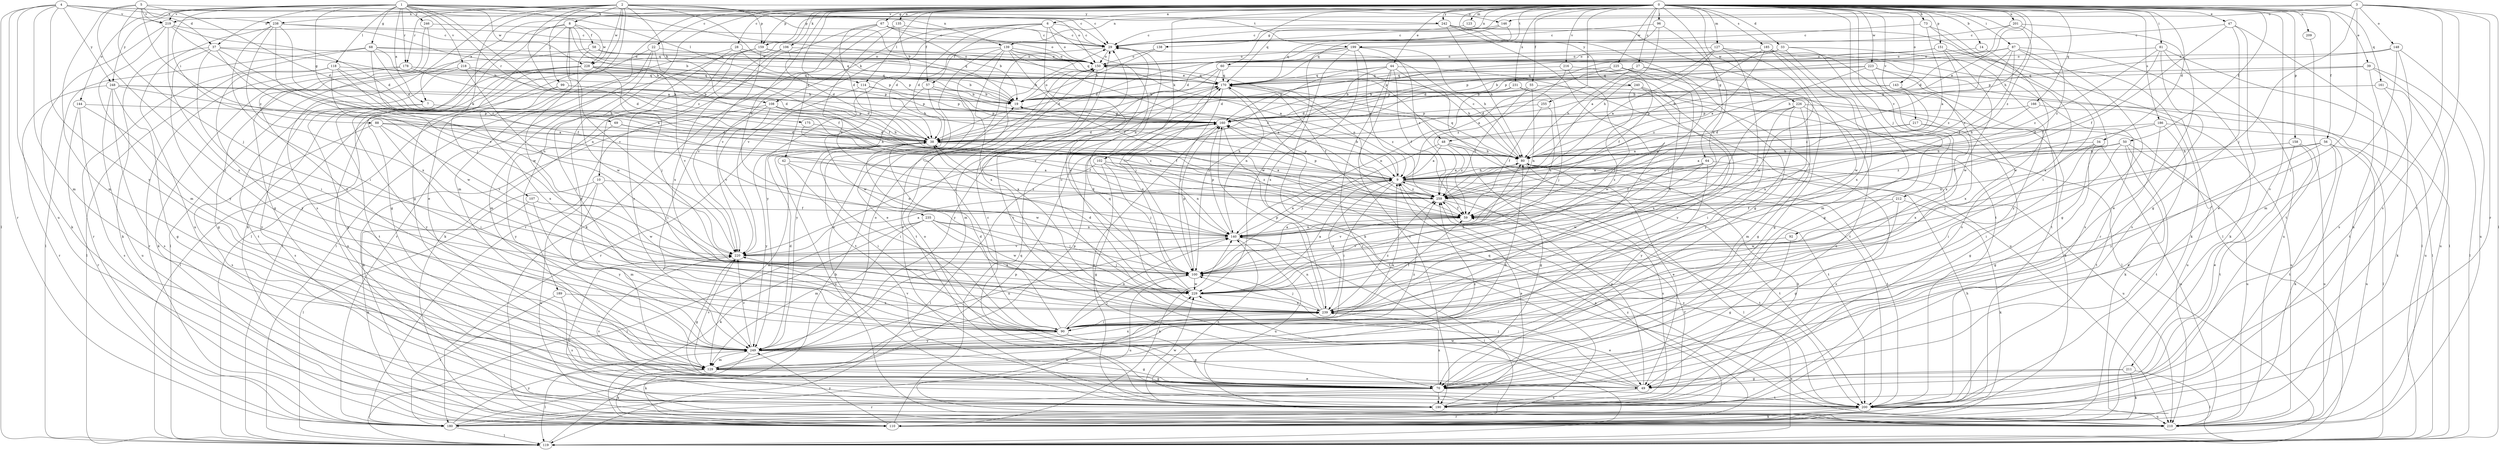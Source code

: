 strict digraph  {
0;
1;
2;
3;
4;
5;
6;
7;
8;
9;
10;
14;
19;
22;
27;
28;
29;
33;
34;
37;
38;
39;
42;
44;
47;
48;
49;
50;
55;
56;
57;
58;
59;
60;
64;
67;
68;
69;
70;
73;
80;
81;
87;
88;
90;
92;
96;
99;
100;
102;
106;
107;
108;
110;
114;
118;
119;
123;
127;
129;
135;
138;
139;
140;
143;
144;
146;
148;
150;
151;
158;
159;
160;
161;
166;
170;
175;
178;
180;
185;
186;
189;
190;
199;
200;
201;
209;
210;
211;
212;
216;
217;
218;
219;
220;
223;
225;
226;
228;
229;
231;
235;
238;
239;
240;
242;
246;
248;
249;
255;
259;
0 -> 6  [label=a];
0 -> 7  [label=a];
0 -> 10  [label=b];
0 -> 14  [label=b];
0 -> 22  [label=c];
0 -> 27  [label=c];
0 -> 28  [label=c];
0 -> 33  [label=d];
0 -> 34  [label=d];
0 -> 39  [label=e];
0 -> 42  [label=e];
0 -> 44  [label=e];
0 -> 47  [label=e];
0 -> 48  [label=e];
0 -> 50  [label=f];
0 -> 55  [label=f];
0 -> 56  [label=f];
0 -> 57  [label=f];
0 -> 60  [label=g];
0 -> 64  [label=g];
0 -> 67  [label=g];
0 -> 73  [label=h];
0 -> 80  [label=h];
0 -> 81  [label=i];
0 -> 87  [label=i];
0 -> 92  [label=j];
0 -> 96  [label=j];
0 -> 102  [label=k];
0 -> 106  [label=k];
0 -> 114  [label=l];
0 -> 123  [label=m];
0 -> 127  [label=m];
0 -> 129  [label=m];
0 -> 135  [label=n];
0 -> 138  [label=n];
0 -> 143  [label=o];
0 -> 151  [label=p];
0 -> 158  [label=p];
0 -> 159  [label=p];
0 -> 161  [label=q];
0 -> 166  [label=q];
0 -> 170  [label=q];
0 -> 185  [label=s];
0 -> 186  [label=s];
0 -> 189  [label=s];
0 -> 199  [label=t];
0 -> 201  [label=u];
0 -> 209  [label=u];
0 -> 211  [label=v];
0 -> 212  [label=v];
0 -> 216  [label=v];
0 -> 217  [label=v];
0 -> 223  [label=w];
0 -> 225  [label=w];
0 -> 226  [label=w];
0 -> 231  [label=x];
0 -> 235  [label=x];
0 -> 240  [label=y];
0 -> 242  [label=y];
0 -> 255  [label=z];
0 -> 259  [label=z];
1 -> 7  [label=a];
1 -> 19  [label=b];
1 -> 29  [label=c];
1 -> 37  [label=d];
1 -> 68  [label=g];
1 -> 69  [label=g];
1 -> 88  [label=i];
1 -> 114  [label=l];
1 -> 118  [label=l];
1 -> 144  [label=o];
1 -> 175  [label=r];
1 -> 178  [label=r];
1 -> 218  [label=v];
1 -> 219  [label=v];
1 -> 228  [label=w];
1 -> 242  [label=y];
1 -> 246  [label=y];
1 -> 248  [label=y];
1 -> 259  [label=z];
2 -> 8  [label=a];
2 -> 9  [label=a];
2 -> 48  [label=e];
2 -> 49  [label=e];
2 -> 70  [label=g];
2 -> 80  [label=h];
2 -> 99  [label=j];
2 -> 107  [label=k];
2 -> 108  [label=k];
2 -> 146  [label=o];
2 -> 159  [label=p];
2 -> 178  [label=r];
2 -> 190  [label=s];
2 -> 199  [label=t];
2 -> 228  [label=w];
2 -> 238  [label=x];
3 -> 90  [label=i];
3 -> 100  [label=j];
3 -> 119  [label=l];
3 -> 139  [label=n];
3 -> 146  [label=o];
3 -> 148  [label=o];
3 -> 159  [label=p];
3 -> 180  [label=r];
3 -> 190  [label=s];
3 -> 200  [label=t];
3 -> 219  [label=v];
4 -> 29  [label=c];
4 -> 119  [label=l];
4 -> 129  [label=m];
4 -> 150  [label=o];
4 -> 180  [label=r];
4 -> 210  [label=u];
4 -> 219  [label=v];
4 -> 238  [label=x];
4 -> 248  [label=y];
4 -> 249  [label=y];
5 -> 37  [label=d];
5 -> 38  [label=d];
5 -> 90  [label=i];
5 -> 100  [label=j];
5 -> 129  [label=m];
5 -> 139  [label=n];
5 -> 219  [label=v];
5 -> 259  [label=z];
6 -> 29  [label=c];
6 -> 38  [label=d];
6 -> 57  [label=f];
6 -> 100  [label=j];
6 -> 108  [label=k];
6 -> 140  [label=n];
6 -> 150  [label=o];
6 -> 220  [label=v];
7 -> 160  [label=p];
7 -> 190  [label=s];
7 -> 249  [label=y];
8 -> 58  [label=f];
8 -> 59  [label=f];
8 -> 70  [label=g];
8 -> 110  [label=k];
8 -> 119  [label=l];
8 -> 170  [label=q];
8 -> 220  [label=v];
8 -> 228  [label=w];
8 -> 229  [label=w];
9 -> 19  [label=b];
9 -> 80  [label=h];
9 -> 90  [label=i];
9 -> 119  [label=l];
9 -> 160  [label=p];
9 -> 190  [label=s];
9 -> 200  [label=t];
9 -> 239  [label=x];
9 -> 259  [label=z];
10 -> 119  [label=l];
10 -> 129  [label=m];
10 -> 210  [label=u];
10 -> 229  [label=w];
10 -> 259  [label=z];
14 -> 150  [label=o];
14 -> 229  [label=w];
19 -> 150  [label=o];
19 -> 160  [label=p];
22 -> 59  [label=f];
22 -> 90  [label=i];
22 -> 119  [label=l];
22 -> 129  [label=m];
22 -> 150  [label=o];
27 -> 38  [label=d];
27 -> 80  [label=h];
27 -> 140  [label=n];
27 -> 170  [label=q];
27 -> 239  [label=x];
28 -> 119  [label=l];
28 -> 150  [label=o];
28 -> 160  [label=p];
28 -> 249  [label=y];
29 -> 150  [label=o];
29 -> 190  [label=s];
33 -> 38  [label=d];
33 -> 70  [label=g];
33 -> 129  [label=m];
33 -> 150  [label=o];
33 -> 160  [label=p];
33 -> 200  [label=t];
34 -> 70  [label=g];
34 -> 80  [label=h];
34 -> 90  [label=i];
34 -> 140  [label=n];
34 -> 210  [label=u];
37 -> 19  [label=b];
37 -> 59  [label=f];
37 -> 90  [label=i];
37 -> 110  [label=k];
37 -> 140  [label=n];
37 -> 150  [label=o];
37 -> 249  [label=y];
38 -> 80  [label=h];
38 -> 90  [label=i];
38 -> 210  [label=u];
38 -> 229  [label=w];
38 -> 249  [label=y];
39 -> 19  [label=b];
39 -> 119  [label=l];
39 -> 170  [label=q];
39 -> 200  [label=t];
39 -> 210  [label=u];
42 -> 9  [label=a];
42 -> 90  [label=i];
42 -> 129  [label=m];
42 -> 140  [label=n];
44 -> 59  [label=f];
44 -> 100  [label=j];
44 -> 170  [label=q];
44 -> 180  [label=r];
44 -> 190  [label=s];
44 -> 200  [label=t];
44 -> 210  [label=u];
44 -> 220  [label=v];
47 -> 29  [label=c];
47 -> 49  [label=e];
47 -> 59  [label=f];
47 -> 70  [label=g];
47 -> 210  [label=u];
48 -> 9  [label=a];
48 -> 70  [label=g];
48 -> 80  [label=h];
48 -> 100  [label=j];
48 -> 200  [label=t];
48 -> 259  [label=z];
49 -> 9  [label=a];
49 -> 29  [label=c];
49 -> 100  [label=j];
49 -> 190  [label=s];
49 -> 229  [label=w];
50 -> 9  [label=a];
50 -> 49  [label=e];
50 -> 80  [label=h];
50 -> 90  [label=i];
50 -> 200  [label=t];
50 -> 210  [label=u];
50 -> 259  [label=z];
55 -> 19  [label=b];
55 -> 38  [label=d];
55 -> 59  [label=f];
55 -> 110  [label=k];
55 -> 140  [label=n];
56 -> 80  [label=h];
56 -> 100  [label=j];
56 -> 110  [label=k];
56 -> 200  [label=t];
56 -> 210  [label=u];
56 -> 249  [label=y];
57 -> 9  [label=a];
57 -> 19  [label=b];
57 -> 200  [label=t];
57 -> 249  [label=y];
58 -> 119  [label=l];
58 -> 150  [label=o];
58 -> 170  [label=q];
58 -> 229  [label=w];
59 -> 140  [label=n];
59 -> 220  [label=v];
60 -> 38  [label=d];
60 -> 80  [label=h];
60 -> 100  [label=j];
60 -> 129  [label=m];
60 -> 170  [label=q];
64 -> 9  [label=a];
64 -> 59  [label=f];
64 -> 190  [label=s];
64 -> 229  [label=w];
64 -> 249  [label=y];
64 -> 259  [label=z];
67 -> 19  [label=b];
67 -> 29  [label=c];
67 -> 38  [label=d];
67 -> 110  [label=k];
67 -> 150  [label=o];
67 -> 180  [label=r];
68 -> 19  [label=b];
68 -> 38  [label=d];
68 -> 119  [label=l];
68 -> 150  [label=o];
68 -> 170  [label=q];
68 -> 180  [label=r];
68 -> 220  [label=v];
69 -> 38  [label=d];
69 -> 249  [label=y];
69 -> 259  [label=z];
70 -> 29  [label=c];
70 -> 180  [label=r];
70 -> 190  [label=s];
70 -> 200  [label=t];
70 -> 239  [label=x];
73 -> 9  [label=a];
73 -> 29  [label=c];
73 -> 90  [label=i];
73 -> 239  [label=x];
80 -> 9  [label=a];
80 -> 29  [label=c];
80 -> 49  [label=e];
80 -> 170  [label=q];
80 -> 200  [label=t];
80 -> 210  [label=u];
81 -> 59  [label=f];
81 -> 119  [label=l];
81 -> 150  [label=o];
81 -> 190  [label=s];
81 -> 210  [label=u];
81 -> 259  [label=z];
87 -> 59  [label=f];
87 -> 70  [label=g];
87 -> 80  [label=h];
87 -> 110  [label=k];
87 -> 150  [label=o];
87 -> 160  [label=p];
87 -> 190  [label=s];
87 -> 259  [label=z];
88 -> 38  [label=d];
88 -> 80  [label=h];
88 -> 90  [label=i];
88 -> 190  [label=s];
88 -> 220  [label=v];
90 -> 29  [label=c];
90 -> 38  [label=d];
90 -> 70  [label=g];
90 -> 100  [label=j];
90 -> 140  [label=n];
90 -> 220  [label=v];
90 -> 249  [label=y];
92 -> 70  [label=g];
92 -> 220  [label=v];
96 -> 9  [label=a];
96 -> 29  [label=c];
96 -> 140  [label=n];
96 -> 170  [label=q];
99 -> 19  [label=b];
99 -> 38  [label=d];
99 -> 119  [label=l];
99 -> 239  [label=x];
100 -> 9  [label=a];
100 -> 160  [label=p];
100 -> 210  [label=u];
100 -> 229  [label=w];
102 -> 9  [label=a];
102 -> 70  [label=g];
102 -> 100  [label=j];
102 -> 119  [label=l];
102 -> 140  [label=n];
102 -> 259  [label=z];
106 -> 38  [label=d];
106 -> 110  [label=k];
106 -> 150  [label=o];
106 -> 239  [label=x];
107 -> 59  [label=f];
107 -> 110  [label=k];
107 -> 249  [label=y];
108 -> 59  [label=f];
108 -> 80  [label=h];
108 -> 90  [label=i];
108 -> 110  [label=k];
108 -> 160  [label=p];
108 -> 220  [label=v];
110 -> 9  [label=a];
110 -> 80  [label=h];
110 -> 140  [label=n];
110 -> 170  [label=q];
110 -> 249  [label=y];
114 -> 19  [label=b];
114 -> 160  [label=p];
114 -> 180  [label=r];
114 -> 229  [label=w];
118 -> 9  [label=a];
118 -> 80  [label=h];
118 -> 119  [label=l];
118 -> 170  [label=q];
118 -> 229  [label=w];
118 -> 249  [label=y];
119 -> 19  [label=b];
123 -> 29  [label=c];
123 -> 119  [label=l];
127 -> 9  [label=a];
127 -> 80  [label=h];
127 -> 100  [label=j];
127 -> 119  [label=l];
127 -> 150  [label=o];
127 -> 229  [label=w];
129 -> 49  [label=e];
129 -> 70  [label=g];
129 -> 80  [label=h];
129 -> 110  [label=k];
129 -> 119  [label=l];
129 -> 150  [label=o];
129 -> 160  [label=p];
129 -> 220  [label=v];
129 -> 259  [label=z];
135 -> 29  [label=c];
135 -> 38  [label=d];
135 -> 140  [label=n];
135 -> 220  [label=v];
138 -> 19  [label=b];
138 -> 150  [label=o];
139 -> 9  [label=a];
139 -> 49  [label=e];
139 -> 59  [label=f];
139 -> 150  [label=o];
139 -> 170  [label=q];
139 -> 190  [label=s];
139 -> 239  [label=x];
139 -> 249  [label=y];
139 -> 259  [label=z];
140 -> 9  [label=a];
140 -> 38  [label=d];
140 -> 119  [label=l];
140 -> 160  [label=p];
140 -> 210  [label=u];
140 -> 220  [label=v];
143 -> 19  [label=b];
143 -> 38  [label=d];
143 -> 239  [label=x];
143 -> 259  [label=z];
144 -> 160  [label=p];
144 -> 180  [label=r];
144 -> 190  [label=s];
144 -> 249  [label=y];
146 -> 29  [label=c];
146 -> 38  [label=d];
146 -> 170  [label=q];
148 -> 129  [label=m];
148 -> 150  [label=o];
148 -> 160  [label=p];
148 -> 190  [label=s];
148 -> 210  [label=u];
150 -> 170  [label=q];
150 -> 200  [label=t];
150 -> 239  [label=x];
151 -> 110  [label=k];
151 -> 150  [label=o];
151 -> 160  [label=p];
151 -> 229  [label=w];
151 -> 259  [label=z];
158 -> 49  [label=e];
158 -> 80  [label=h];
158 -> 200  [label=t];
158 -> 210  [label=u];
159 -> 150  [label=o];
159 -> 160  [label=p];
159 -> 180  [label=r];
159 -> 220  [label=v];
159 -> 249  [label=y];
160 -> 38  [label=d];
160 -> 190  [label=s];
160 -> 200  [label=t];
161 -> 19  [label=b];
161 -> 110  [label=k];
161 -> 210  [label=u];
166 -> 80  [label=h];
166 -> 160  [label=p];
166 -> 210  [label=u];
170 -> 19  [label=b];
170 -> 59  [label=f];
170 -> 100  [label=j];
170 -> 140  [label=n];
170 -> 249  [label=y];
170 -> 259  [label=z];
175 -> 38  [label=d];
175 -> 59  [label=f];
178 -> 19  [label=b];
178 -> 38  [label=d];
178 -> 110  [label=k];
178 -> 170  [label=q];
178 -> 180  [label=r];
180 -> 119  [label=l];
180 -> 160  [label=p];
180 -> 229  [label=w];
180 -> 249  [label=y];
180 -> 259  [label=z];
185 -> 9  [label=a];
185 -> 80  [label=h];
185 -> 150  [label=o];
185 -> 180  [label=r];
185 -> 190  [label=s];
185 -> 229  [label=w];
185 -> 239  [label=x];
186 -> 38  [label=d];
186 -> 59  [label=f];
186 -> 110  [label=k];
186 -> 119  [label=l];
186 -> 200  [label=t];
189 -> 180  [label=r];
189 -> 190  [label=s];
189 -> 239  [label=x];
190 -> 9  [label=a];
190 -> 59  [label=f];
190 -> 80  [label=h];
190 -> 140  [label=n];
190 -> 220  [label=v];
190 -> 229  [label=w];
199 -> 9  [label=a];
199 -> 38  [label=d];
199 -> 80  [label=h];
199 -> 110  [label=k];
199 -> 150  [label=o];
199 -> 229  [label=w];
199 -> 239  [label=x];
199 -> 259  [label=z];
200 -> 110  [label=k];
200 -> 150  [label=o];
200 -> 180  [label=r];
200 -> 210  [label=u];
200 -> 259  [label=z];
201 -> 29  [label=c];
201 -> 38  [label=d];
201 -> 49  [label=e];
201 -> 259  [label=z];
209 -> 200  [label=t];
210 -> 170  [label=q];
210 -> 220  [label=v];
211 -> 49  [label=e];
211 -> 70  [label=g];
211 -> 110  [label=k];
211 -> 119  [label=l];
212 -> 59  [label=f];
212 -> 70  [label=g];
212 -> 110  [label=k];
212 -> 229  [label=w];
216 -> 100  [label=j];
216 -> 170  [label=q];
216 -> 239  [label=x];
216 -> 259  [label=z];
217 -> 9  [label=a];
217 -> 38  [label=d];
217 -> 70  [label=g];
217 -> 239  [label=x];
218 -> 38  [label=d];
218 -> 70  [label=g];
218 -> 100  [label=j];
218 -> 170  [label=q];
218 -> 200  [label=t];
219 -> 29  [label=c];
219 -> 38  [label=d];
219 -> 110  [label=k];
219 -> 129  [label=m];
219 -> 239  [label=x];
219 -> 259  [label=z];
220 -> 9  [label=a];
220 -> 70  [label=g];
220 -> 100  [label=j];
223 -> 119  [label=l];
223 -> 160  [label=p];
223 -> 170  [label=q];
223 -> 239  [label=x];
223 -> 249  [label=y];
223 -> 259  [label=z];
225 -> 9  [label=a];
225 -> 59  [label=f];
225 -> 70  [label=g];
225 -> 100  [label=j];
225 -> 160  [label=p];
225 -> 170  [label=q];
226 -> 49  [label=e];
226 -> 90  [label=i];
226 -> 129  [label=m];
226 -> 160  [label=p];
226 -> 210  [label=u];
226 -> 239  [label=x];
226 -> 249  [label=y];
228 -> 70  [label=g];
228 -> 80  [label=h];
228 -> 100  [label=j];
228 -> 160  [label=p];
228 -> 170  [label=q];
228 -> 200  [label=t];
228 -> 210  [label=u];
228 -> 220  [label=v];
229 -> 9  [label=a];
229 -> 29  [label=c];
229 -> 38  [label=d];
229 -> 80  [label=h];
229 -> 170  [label=q];
229 -> 239  [label=x];
231 -> 19  [label=b];
231 -> 100  [label=j];
231 -> 119  [label=l];
231 -> 140  [label=n];
235 -> 100  [label=j];
235 -> 110  [label=k];
235 -> 119  [label=l];
235 -> 129  [label=m];
235 -> 140  [label=n];
235 -> 229  [label=w];
235 -> 239  [label=x];
238 -> 19  [label=b];
238 -> 29  [label=c];
238 -> 90  [label=i];
238 -> 100  [label=j];
238 -> 210  [label=u];
238 -> 220  [label=v];
238 -> 239  [label=x];
239 -> 29  [label=c];
239 -> 49  [label=e];
239 -> 59  [label=f];
239 -> 90  [label=i];
239 -> 100  [label=j];
239 -> 140  [label=n];
239 -> 160  [label=p];
239 -> 170  [label=q];
239 -> 259  [label=z];
240 -> 19  [label=b];
240 -> 70  [label=g];
240 -> 90  [label=i];
240 -> 229  [label=w];
240 -> 249  [label=y];
242 -> 29  [label=c];
242 -> 70  [label=g];
242 -> 80  [label=h];
242 -> 90  [label=i];
242 -> 200  [label=t];
246 -> 29  [label=c];
246 -> 70  [label=g];
246 -> 249  [label=y];
248 -> 9  [label=a];
248 -> 19  [label=b];
248 -> 70  [label=g];
248 -> 160  [label=p];
248 -> 180  [label=r];
248 -> 190  [label=s];
248 -> 210  [label=u];
249 -> 9  [label=a];
249 -> 38  [label=d];
249 -> 70  [label=g];
249 -> 110  [label=k];
249 -> 129  [label=m];
249 -> 140  [label=n];
249 -> 220  [label=v];
249 -> 239  [label=x];
249 -> 259  [label=z];
255 -> 59  [label=f];
255 -> 140  [label=n];
255 -> 160  [label=p];
259 -> 59  [label=f];
259 -> 150  [label=o];
259 -> 160  [label=p];
259 -> 200  [label=t];
}
